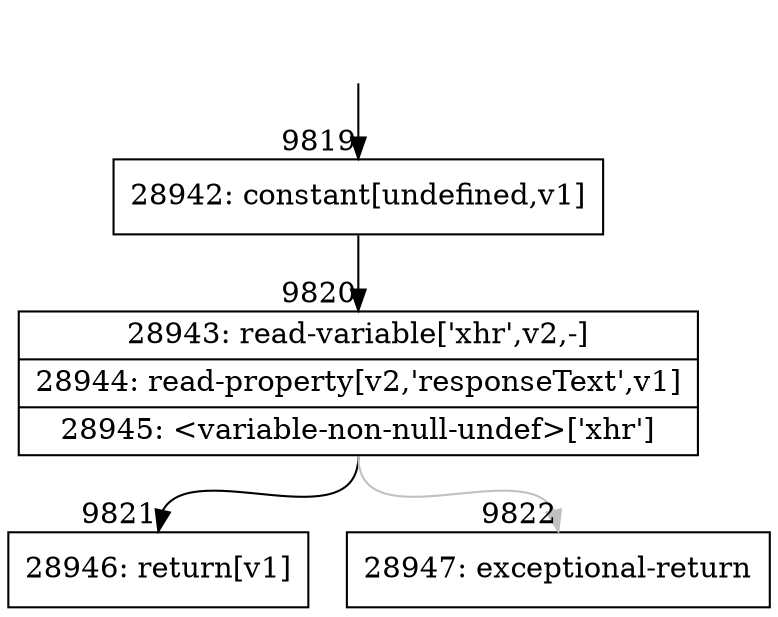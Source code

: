 digraph {
rankdir="TD"
BB_entry692[shape=none,label=""];
BB_entry692 -> BB9819 [tailport=s, headport=n, headlabel="    9819"]
BB9819 [shape=record label="{28942: constant[undefined,v1]}" ] 
BB9819 -> BB9820 [tailport=s, headport=n, headlabel="      9820"]
BB9820 [shape=record label="{28943: read-variable['xhr',v2,-]|28944: read-property[v2,'responseText',v1]|28945: \<variable-non-null-undef\>['xhr']}" ] 
BB9820 -> BB9821 [tailport=s, headport=n, headlabel="      9821"]
BB9820 -> BB9822 [tailport=s, headport=n, color=gray, headlabel="      9822"]
BB9821 [shape=record label="{28946: return[v1]}" ] 
BB9822 [shape=record label="{28947: exceptional-return}" ] 
//#$~ 13666
}
